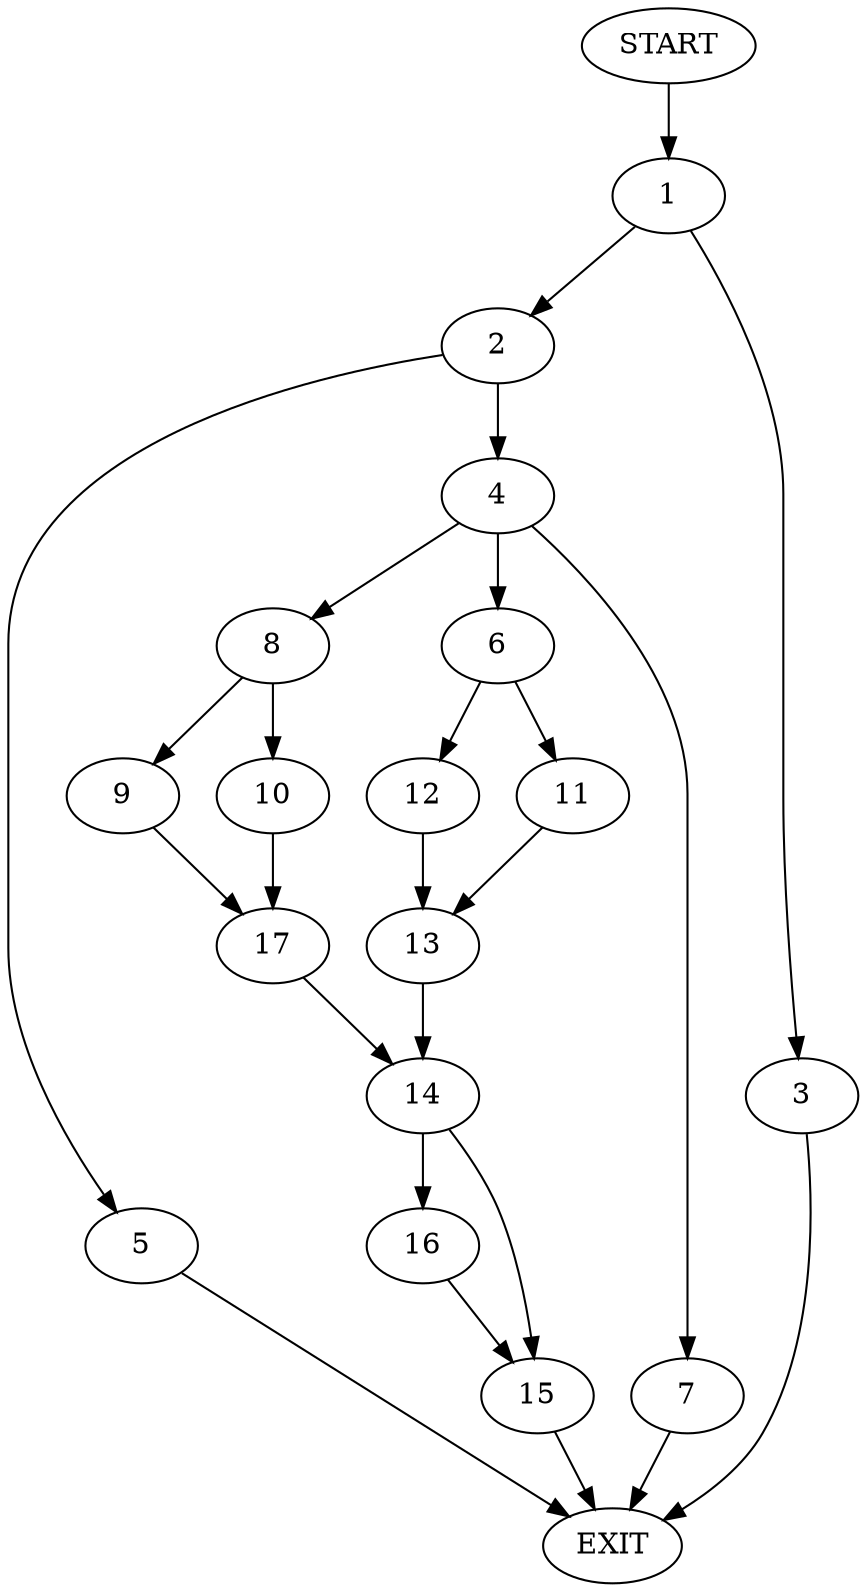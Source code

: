 digraph {
0 [label="START"]
18 [label="EXIT"]
0 -> 1
1 -> 2
1 -> 3
2 -> 4
2 -> 5
3 -> 18
5 -> 18
4 -> 6
4 -> 7
4 -> 8
8 -> 9
8 -> 10
6 -> 11
6 -> 12
7 -> 18
12 -> 13
11 -> 13
13 -> 14
14 -> 15
14 -> 16
9 -> 17
10 -> 17
17 -> 14
15 -> 18
16 -> 15
}
